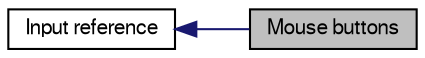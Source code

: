 digraph structs
{
  bgcolor="transparent";
  edge [fontname="FreeSans",fontsize=8,labelfontname="FreeSans",labelfontsize=8];
  node [fontname="FreeSans",fontsize=10,shape=record];
  rankdir=LR;
  Node0 [label="Mouse buttons",height=0.2,width=0.4,color="black", fillcolor="grey75", style="filled" fontcolor="black"];
  Node1 [label="Input reference",height=0.2,width=0.4,color="black",URL="$group__input.html"];
  Node1->Node0 [shape=plaintext, color="midnightblue", dir="back", style="solid"];
}
